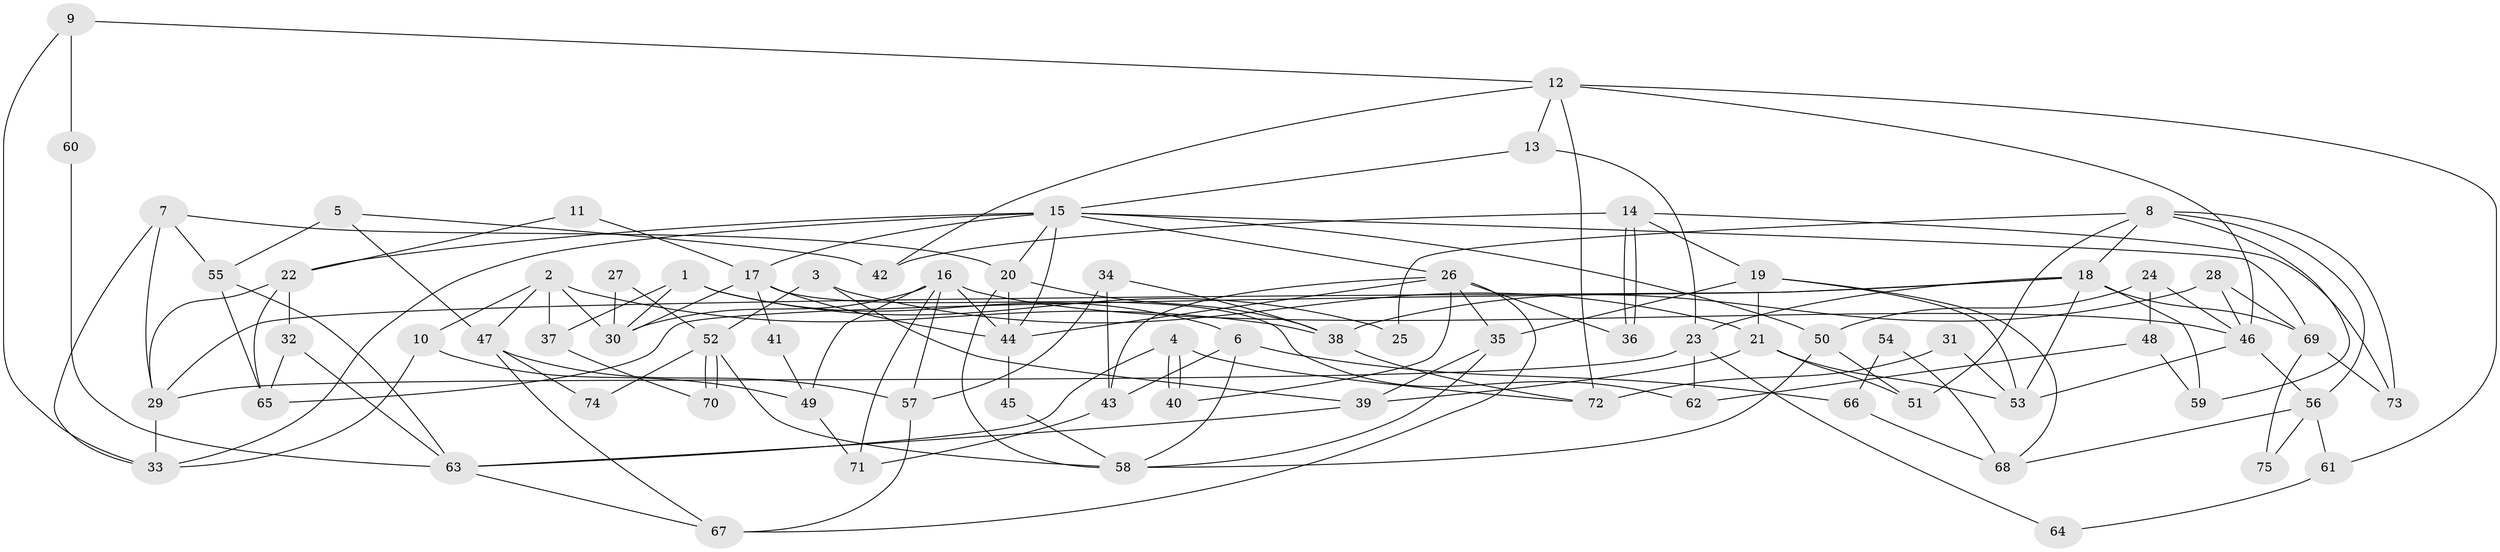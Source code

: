 // Generated by graph-tools (version 1.1) at 2025/11/02/27/25 16:11:19]
// undirected, 75 vertices, 150 edges
graph export_dot {
graph [start="1"]
  node [color=gray90,style=filled];
  1;
  2;
  3;
  4;
  5;
  6;
  7;
  8;
  9;
  10;
  11;
  12;
  13;
  14;
  15;
  16;
  17;
  18;
  19;
  20;
  21;
  22;
  23;
  24;
  25;
  26;
  27;
  28;
  29;
  30;
  31;
  32;
  33;
  34;
  35;
  36;
  37;
  38;
  39;
  40;
  41;
  42;
  43;
  44;
  45;
  46;
  47;
  48;
  49;
  50;
  51;
  52;
  53;
  54;
  55;
  56;
  57;
  58;
  59;
  60;
  61;
  62;
  63;
  64;
  65;
  66;
  67;
  68;
  69;
  70;
  71;
  72;
  73;
  74;
  75;
  1 -- 30;
  1 -- 6;
  1 -- 25;
  1 -- 37;
  2 -- 38;
  2 -- 30;
  2 -- 10;
  2 -- 37;
  2 -- 47;
  3 -- 52;
  3 -- 21;
  3 -- 39;
  4 -- 40;
  4 -- 40;
  4 -- 63;
  4 -- 72;
  5 -- 47;
  5 -- 42;
  5 -- 55;
  6 -- 58;
  6 -- 43;
  6 -- 66;
  7 -- 20;
  7 -- 55;
  7 -- 29;
  7 -- 33;
  8 -- 18;
  8 -- 73;
  8 -- 25;
  8 -- 51;
  8 -- 56;
  8 -- 59;
  9 -- 12;
  9 -- 33;
  9 -- 60;
  10 -- 33;
  10 -- 49;
  11 -- 22;
  11 -- 17;
  12 -- 46;
  12 -- 13;
  12 -- 42;
  12 -- 61;
  12 -- 72;
  13 -- 23;
  13 -- 15;
  14 -- 19;
  14 -- 36;
  14 -- 36;
  14 -- 42;
  14 -- 73;
  15 -- 22;
  15 -- 44;
  15 -- 17;
  15 -- 20;
  15 -- 26;
  15 -- 33;
  15 -- 50;
  15 -- 69;
  16 -- 49;
  16 -- 46;
  16 -- 30;
  16 -- 44;
  16 -- 57;
  16 -- 71;
  17 -- 44;
  17 -- 30;
  17 -- 41;
  17 -- 62;
  18 -- 29;
  18 -- 65;
  18 -- 23;
  18 -- 53;
  18 -- 59;
  18 -- 69;
  19 -- 53;
  19 -- 35;
  19 -- 21;
  19 -- 68;
  20 -- 44;
  20 -- 38;
  20 -- 58;
  21 -- 53;
  21 -- 39;
  21 -- 51;
  22 -- 29;
  22 -- 32;
  22 -- 65;
  23 -- 29;
  23 -- 62;
  23 -- 64;
  24 -- 48;
  24 -- 50;
  24 -- 46;
  26 -- 35;
  26 -- 36;
  26 -- 40;
  26 -- 43;
  26 -- 44;
  26 -- 67;
  27 -- 52;
  27 -- 30;
  28 -- 38;
  28 -- 69;
  28 -- 46;
  29 -- 33;
  31 -- 53;
  31 -- 72;
  32 -- 65;
  32 -- 63;
  34 -- 38;
  34 -- 57;
  34 -- 43;
  35 -- 39;
  35 -- 58;
  37 -- 70;
  38 -- 72;
  39 -- 63;
  41 -- 49;
  43 -- 71;
  44 -- 45;
  45 -- 58;
  46 -- 53;
  46 -- 56;
  47 -- 57;
  47 -- 67;
  47 -- 74;
  48 -- 59;
  48 -- 62;
  49 -- 71;
  50 -- 51;
  50 -- 58;
  52 -- 70;
  52 -- 70;
  52 -- 58;
  52 -- 74;
  54 -- 66;
  54 -- 68;
  55 -- 63;
  55 -- 65;
  56 -- 61;
  56 -- 68;
  56 -- 75;
  57 -- 67;
  60 -- 63;
  61 -- 64;
  63 -- 67;
  66 -- 68;
  69 -- 73;
  69 -- 75;
}
